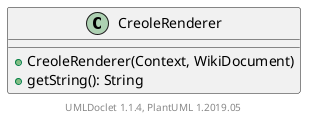 @startuml

    class CreoleRenderer [[CreoleRenderer.html]] {
        +CreoleRenderer(Context, WikiDocument)
        +getString(): String
    }


    center footer UMLDoclet 1.1.4, PlantUML 1.2019.05
@enduml
